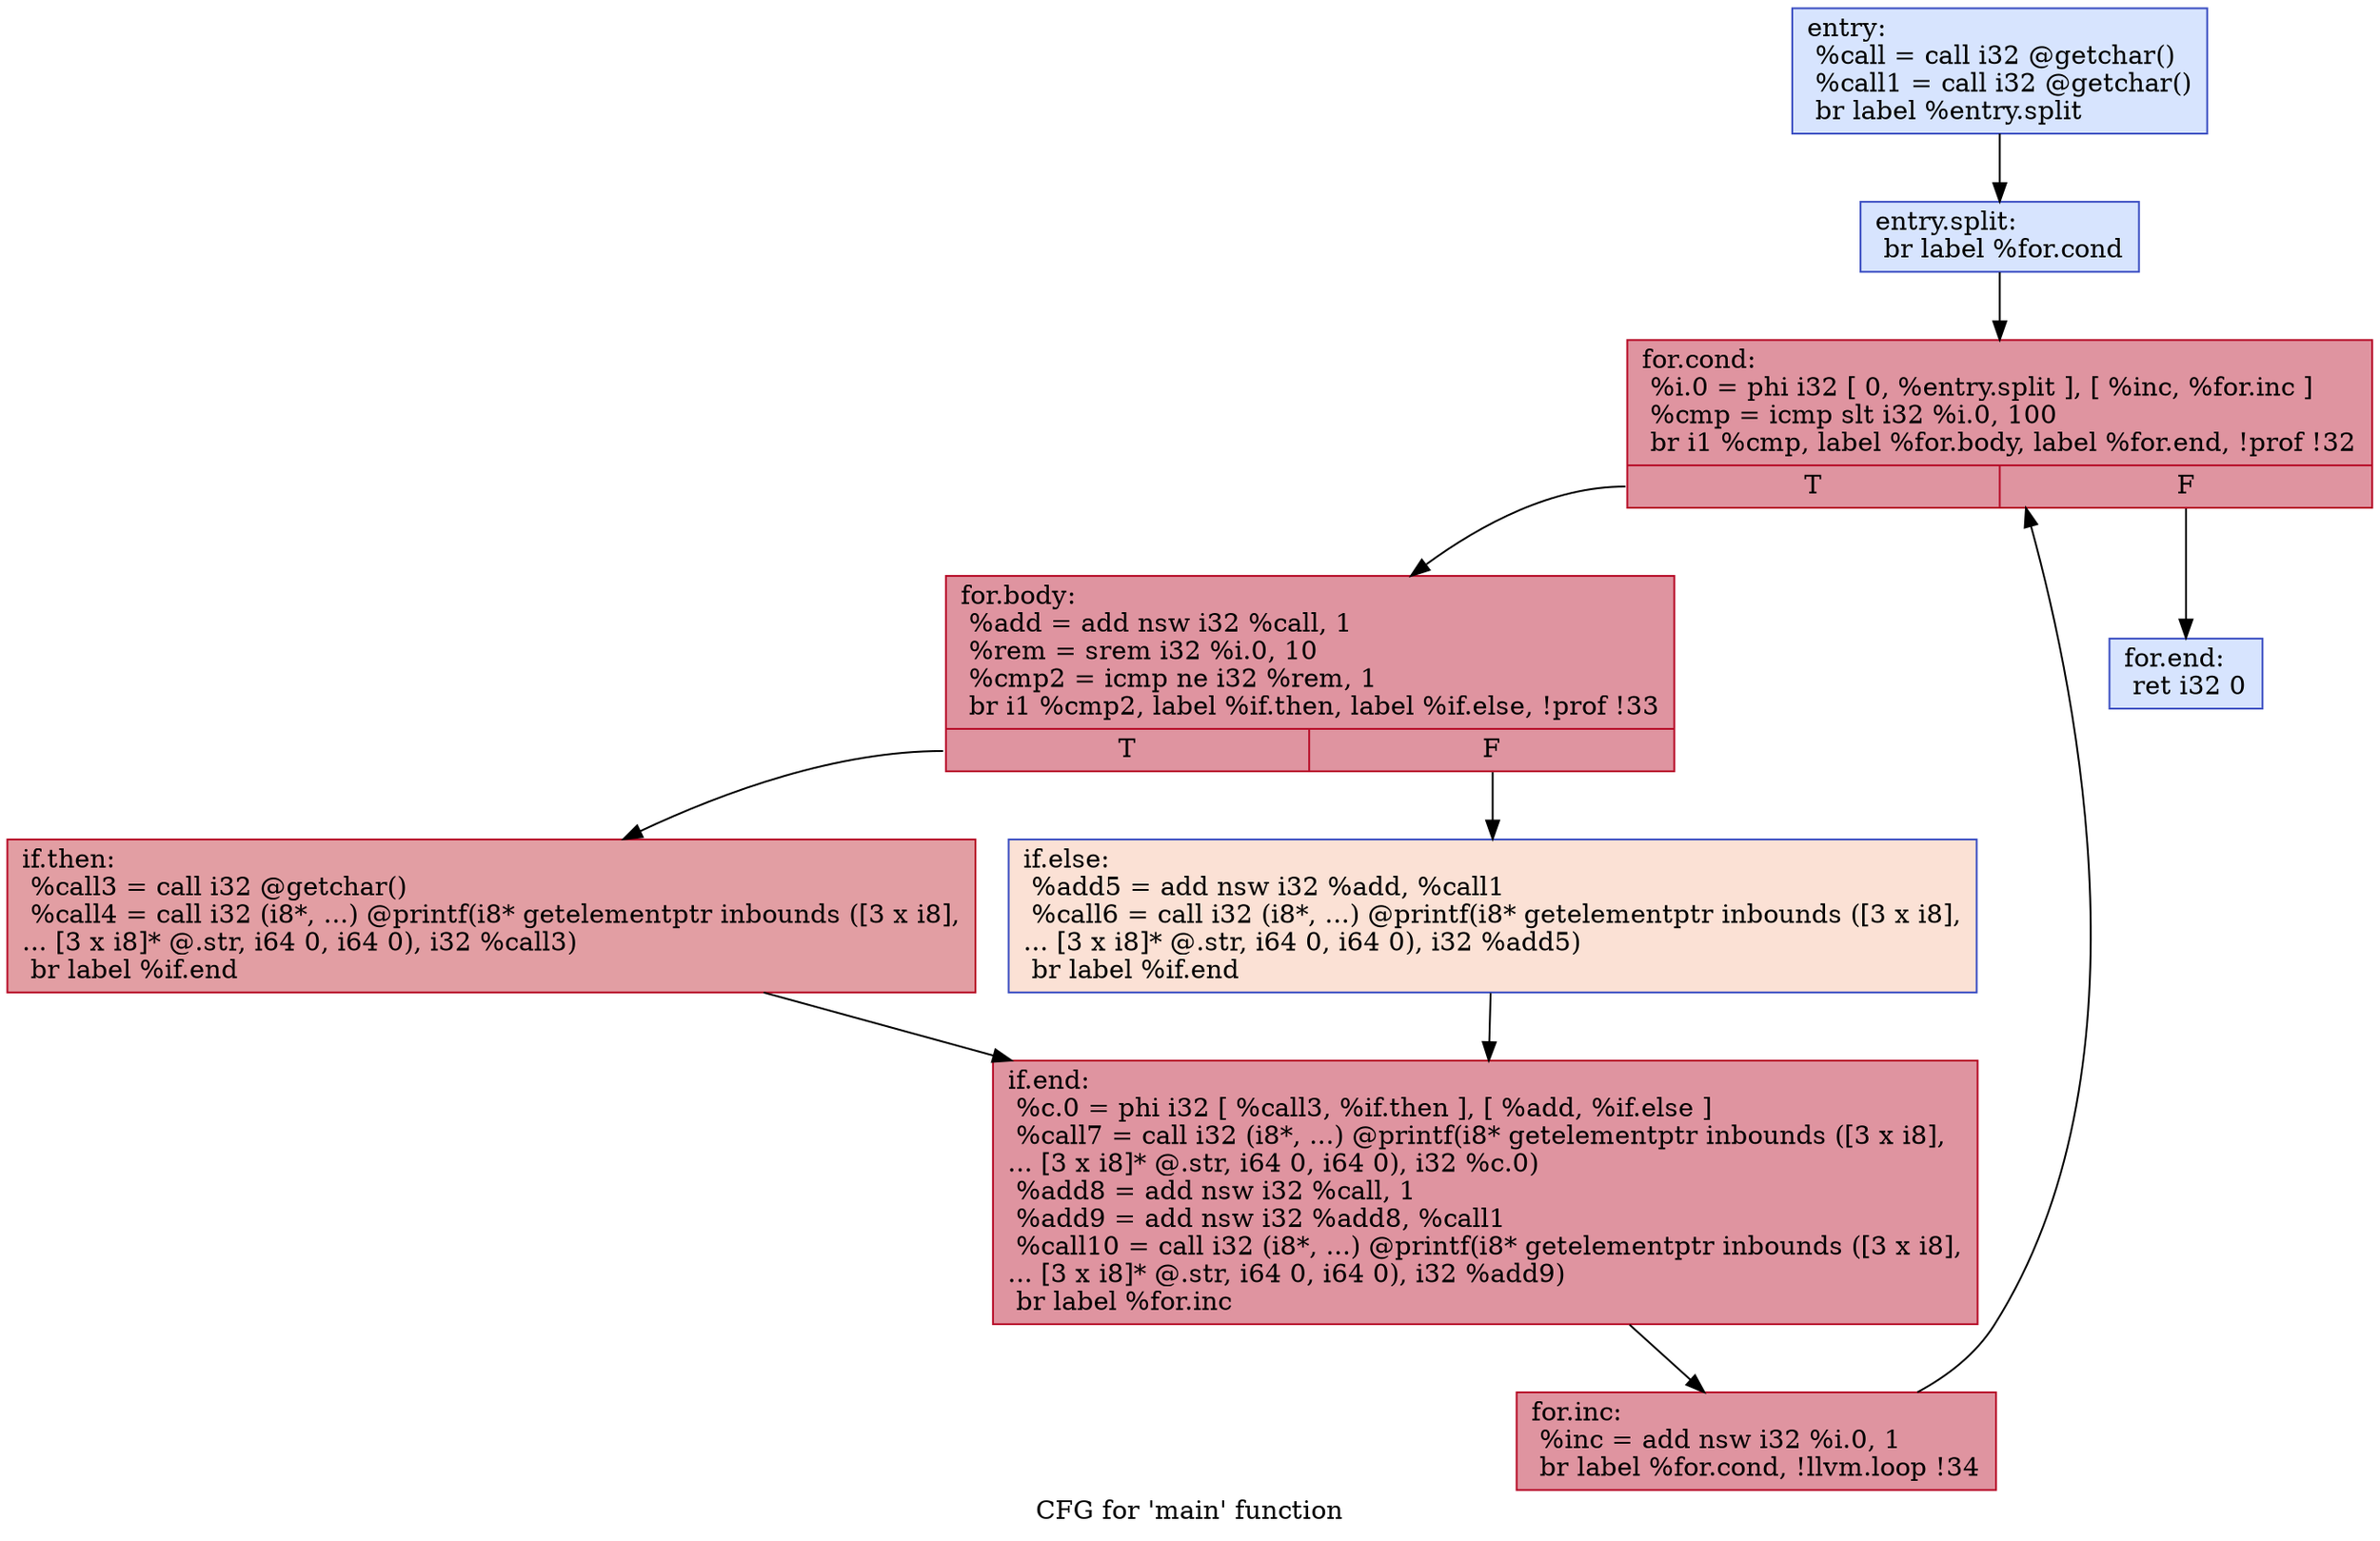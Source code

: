 digraph "CFG for 'main' function" {
	label="CFG for 'main' function";

	Node0x557f1dcdf820 [shape=record,color="#3d50c3ff", style=filled, fillcolor="#a5c3fe70",label="{entry:\l  %call = call i32 @getchar()\l  %call1 = call i32 @getchar()\l  br label %entry.split\l}"];
	Node0x557f1dcdf820 -> Node0x557f1dcdf870;
	Node0x557f1dcdf870 [shape=record,color="#3d50c3ff", style=filled, fillcolor="#a5c3fe70",label="{entry.split:                                      \l  br label %for.cond\l}"];
	Node0x557f1dcdf870 -> Node0x557f1dcdf8c0;
	Node0x557f1dcdf8c0 [shape=record,color="#b70d28ff", style=filled, fillcolor="#b70d2870",label="{for.cond:                                         \l  %i.0 = phi i32 [ 0, %entry.split ], [ %inc, %for.inc ]\l  %cmp = icmp slt i32 %i.0, 100\l  br i1 %cmp, label %for.body, label %for.end, !prof !32\l|{<s0>T|<s1>F}}"];
	Node0x557f1dcdf8c0:s0 -> Node0x557f1dcdf910;
	Node0x557f1dcdf8c0:s1 -> Node0x557f1dcdfaa0;
	Node0x557f1dcdf910 [shape=record,color="#b70d28ff", style=filled, fillcolor="#b70d2870",label="{for.body:                                         \l  %add = add nsw i32 %call, 1\l  %rem = srem i32 %i.0, 10\l  %cmp2 = icmp ne i32 %rem, 1\l  br i1 %cmp2, label %if.then, label %if.else, !prof !33\l|{<s0>T|<s1>F}}"];
	Node0x557f1dcdf910:s0 -> Node0x557f1dcdf960;
	Node0x557f1dcdf910:s1 -> Node0x557f1dcdf9b0;
	Node0x557f1dcdf960 [shape=record,color="#b70d28ff", style=filled, fillcolor="#be242e70",label="{if.then:                                          \l  %call3 = call i32 @getchar()\l  %call4 = call i32 (i8*, ...) @printf(i8* getelementptr inbounds ([3 x i8],\l... [3 x i8]* @.str, i64 0, i64 0), i32 %call3)\l  br label %if.end\l}"];
	Node0x557f1dcdf960 -> Node0x557f1dcdfa00;
	Node0x557f1dcdf9b0 [shape=record,color="#3d50c3ff", style=filled, fillcolor="#f7bca170",label="{if.else:                                          \l  %add5 = add nsw i32 %add, %call1\l  %call6 = call i32 (i8*, ...) @printf(i8* getelementptr inbounds ([3 x i8],\l... [3 x i8]* @.str, i64 0, i64 0), i32 %add5)\l  br label %if.end\l}"];
	Node0x557f1dcdf9b0 -> Node0x557f1dcdfa00;
	Node0x557f1dcdfa00 [shape=record,color="#b70d28ff", style=filled, fillcolor="#b70d2870",label="{if.end:                                           \l  %c.0 = phi i32 [ %call3, %if.then ], [ %add, %if.else ]\l  %call7 = call i32 (i8*, ...) @printf(i8* getelementptr inbounds ([3 x i8],\l... [3 x i8]* @.str, i64 0, i64 0), i32 %c.0)\l  %add8 = add nsw i32 %call, 1\l  %add9 = add nsw i32 %add8, %call1\l  %call10 = call i32 (i8*, ...) @printf(i8* getelementptr inbounds ([3 x i8],\l... [3 x i8]* @.str, i64 0, i64 0), i32 %add9)\l  br label %for.inc\l}"];
	Node0x557f1dcdfa00 -> Node0x557f1dcdfa50;
	Node0x557f1dcdfa50 [shape=record,color="#b70d28ff", style=filled, fillcolor="#b70d2870",label="{for.inc:                                          \l  %inc = add nsw i32 %i.0, 1\l  br label %for.cond, !llvm.loop !34\l}"];
	Node0x557f1dcdfa50 -> Node0x557f1dcdf8c0;
	Node0x557f1dcdfaa0 [shape=record,color="#3d50c3ff", style=filled, fillcolor="#a5c3fe70",label="{for.end:                                          \l  ret i32 0\l}"];
}
